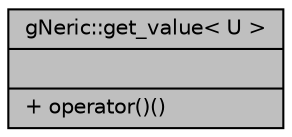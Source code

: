 digraph "gNeric::get_value&lt; U &gt;"
{
 // INTERACTIVE_SVG=YES
  bgcolor="transparent";
  edge [fontname="Helvetica",fontsize="10",labelfontname="Helvetica",labelfontsize="10"];
  node [fontname="Helvetica",fontsize="10",shape=record];
  Node1 [label="{gNeric::get_value\< U \>\n||+ operator()()\l}",height=0.2,width=0.4,color="black", fillcolor="grey75", style="filled", fontcolor="black"];
}
